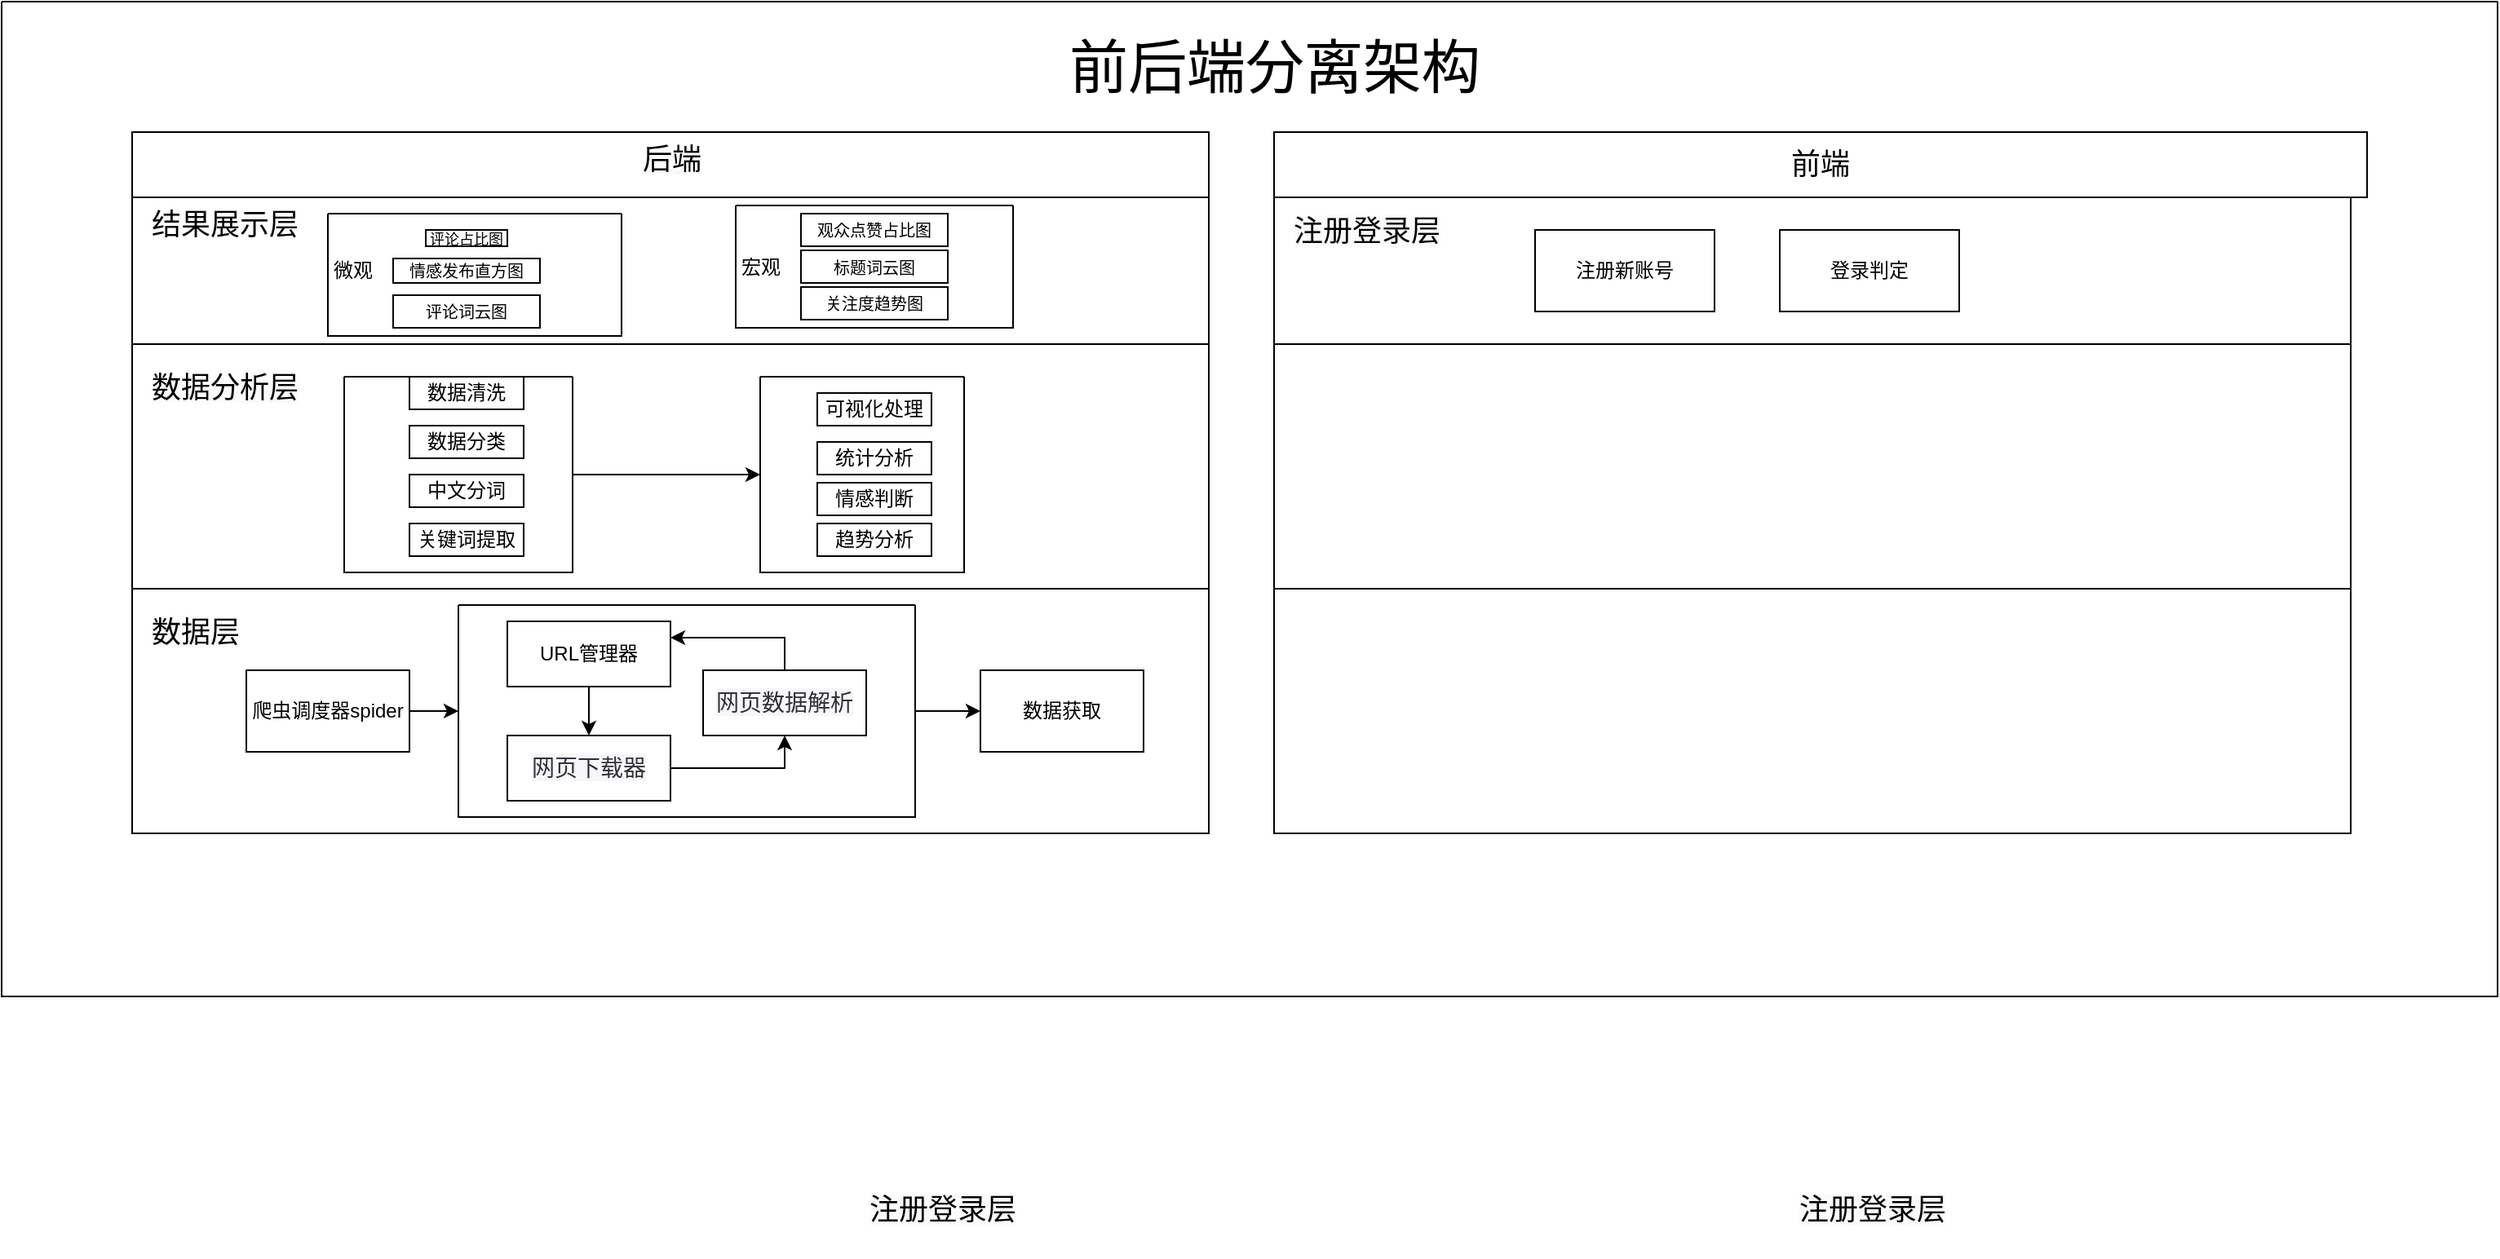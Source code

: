 <mxfile version="24.2.2" type="github">
  <diagram id="prtHgNgQTEPvFCAcTncT" name="Page-1">
    <mxGraphModel dx="2163" dy="734" grid="1" gridSize="10" guides="1" tooltips="1" connect="1" arrows="1" fold="1" page="1" pageScale="1" pageWidth="827" pageHeight="1169" math="0" shadow="0">
      <root>
        <mxCell id="0" />
        <mxCell id="1" parent="0" />
        <mxCell id="906hW7KmR7PjZ_wDBqUE-54" value="" style="rounded=0;whiteSpace=wrap;html=1;" vertex="1" parent="1">
          <mxGeometry x="40" y="110" width="660" height="430" as="geometry" />
        </mxCell>
        <mxCell id="906hW7KmR7PjZ_wDBqUE-55" value="" style="rounded=0;whiteSpace=wrap;html=1;" vertex="1" parent="1">
          <mxGeometry x="40" y="110" width="660" height="130" as="geometry" />
        </mxCell>
        <mxCell id="906hW7KmR7PjZ_wDBqUE-61" value="" style="rounded=0;whiteSpace=wrap;html=1;" vertex="1" parent="1">
          <mxGeometry x="740" y="110" width="660" height="430" as="geometry" />
        </mxCell>
        <mxCell id="906hW7KmR7PjZ_wDBqUE-62" value="" style="rounded=0;whiteSpace=wrap;html=1;" vertex="1" parent="1">
          <mxGeometry x="740" y="110" width="660" height="130" as="geometry" />
        </mxCell>
        <mxCell id="906hW7KmR7PjZ_wDBqUE-63" value="" style="rounded=0;whiteSpace=wrap;html=1;" vertex="1" parent="1">
          <mxGeometry x="740" y="390" width="660" height="150" as="geometry" />
        </mxCell>
        <mxCell id="906hW7KmR7PjZ_wDBqUE-76" value="&lt;span style=&quot;color: rgb(0, 0, 0); font-family: Helvetica; font-style: normal; font-variant-ligatures: normal; font-variant-caps: normal; font-weight: 400; letter-spacing: normal; orphans: 2; text-align: center; text-indent: 0px; text-transform: none; widows: 2; word-spacing: 0px; -webkit-text-stroke-width: 0px; white-space: normal; background-color: rgb(251, 251, 251); text-decoration-thickness: initial; text-decoration-style: initial; text-decoration-color: initial; float: none; display: inline !important;&quot;&gt;&lt;font style=&quot;font-size: 18px;&quot;&gt;后端&lt;/font&gt;&lt;/span&gt;" style="text;whiteSpace=wrap;html=1;" vertex="1" parent="1">
          <mxGeometry x="351" y="110" width="126" height="40" as="geometry" />
        </mxCell>
        <mxCell id="906hW7KmR7PjZ_wDBqUE-95" value="&lt;span style=&quot;color: rgb(0, 0, 0); font-family: Helvetica; font-style: normal; font-variant-ligatures: normal; font-variant-caps: normal; font-weight: 400; letter-spacing: normal; orphans: 2; text-align: center; text-indent: 0px; text-transform: none; widows: 2; word-spacing: 0px; -webkit-text-stroke-width: 0px; white-space: normal; background-color: rgb(251, 251, 251); text-decoration-thickness: initial; text-decoration-style: initial; text-decoration-color: initial; float: none; display: inline !important;&quot;&gt;&lt;font style=&quot;font-size: 18px;&quot;&gt;数据分析层&lt;/font&gt;&lt;/span&gt;" style="text;whiteSpace=wrap;html=1;" vertex="1" parent="1">
          <mxGeometry x="50" y="250" width="100" height="40" as="geometry" />
        </mxCell>
        <mxCell id="906hW7KmR7PjZ_wDBqUE-66" value="" style="swimlane;startSize=0;" vertex="1" parent="1">
          <mxGeometry x="-40" y="30" width="1530" height="610" as="geometry" />
        </mxCell>
        <mxCell id="906hW7KmR7PjZ_wDBqUE-68" value="&lt;font style=&quot;font-size: 36px;&quot;&gt;前后端分离架构&lt;/font&gt;" style="text;html=1;align=center;verticalAlign=middle;resizable=0;points=[];autosize=1;strokeColor=none;fillColor=none;" vertex="1" parent="906hW7KmR7PjZ_wDBqUE-66">
          <mxGeometry x="640" y="10" width="280" height="60" as="geometry" />
        </mxCell>
        <mxCell id="906hW7KmR7PjZ_wDBqUE-71" value="数据层" style="rounded=0;whiteSpace=wrap;html=1;" vertex="1" parent="906hW7KmR7PjZ_wDBqUE-66">
          <mxGeometry x="80" y="360" width="80" height="30" as="geometry" />
        </mxCell>
        <mxCell id="906hW7KmR7PjZ_wDBqUE-56" value="" style="rounded=0;whiteSpace=wrap;html=1;" vertex="1" parent="906hW7KmR7PjZ_wDBqUE-66">
          <mxGeometry x="80" y="360" width="660" height="150" as="geometry" />
        </mxCell>
        <mxCell id="906hW7KmR7PjZ_wDBqUE-72" value="&lt;span style=&quot;color: rgb(0, 0, 0); font-family: Helvetica; font-style: normal; font-variant-ligatures: normal; font-variant-caps: normal; font-weight: 400; letter-spacing: normal; orphans: 2; text-align: center; text-indent: 0px; text-transform: none; widows: 2; word-spacing: 0px; -webkit-text-stroke-width: 0px; white-space: normal; background-color: rgb(251, 251, 251); text-decoration-thickness: initial; text-decoration-style: initial; text-decoration-color: initial; float: none; display: inline !important;&quot;&gt;&lt;font style=&quot;font-size: 18px;&quot;&gt;数据层&lt;/font&gt;&lt;/span&gt;" style="text;whiteSpace=wrap;html=1;" vertex="1" parent="906hW7KmR7PjZ_wDBqUE-66">
          <mxGeometry x="90" y="370" width="70" height="40" as="geometry" />
        </mxCell>
        <mxCell id="906hW7KmR7PjZ_wDBqUE-83" style="edgeStyle=orthogonalEdgeStyle;rounded=0;orthogonalLoop=1;jettySize=auto;html=1;entryX=0;entryY=0.5;entryDx=0;entryDy=0;" edge="1" parent="906hW7KmR7PjZ_wDBqUE-66" source="906hW7KmR7PjZ_wDBqUE-74" target="906hW7KmR7PjZ_wDBqUE-81">
          <mxGeometry relative="1" as="geometry" />
        </mxCell>
        <mxCell id="906hW7KmR7PjZ_wDBqUE-74" value="爬虫调度器spider" style="rounded=0;whiteSpace=wrap;html=1;" vertex="1" parent="906hW7KmR7PjZ_wDBqUE-66">
          <mxGeometry x="150" y="410" width="100" height="50" as="geometry" />
        </mxCell>
        <mxCell id="906hW7KmR7PjZ_wDBqUE-75" value="" style="rounded=0;whiteSpace=wrap;html=1;" vertex="1" parent="906hW7KmR7PjZ_wDBqUE-66">
          <mxGeometry x="80" y="120" width="660" height="90" as="geometry" />
        </mxCell>
        <mxCell id="906hW7KmR7PjZ_wDBqUE-86" style="edgeStyle=orthogonalEdgeStyle;rounded=0;orthogonalLoop=1;jettySize=auto;html=1;exitX=0.5;exitY=1;exitDx=0;exitDy=0;entryX=0.5;entryY=0;entryDx=0;entryDy=0;" edge="1" parent="906hW7KmR7PjZ_wDBqUE-66" source="906hW7KmR7PjZ_wDBqUE-77" target="906hW7KmR7PjZ_wDBqUE-78">
          <mxGeometry relative="1" as="geometry" />
        </mxCell>
        <mxCell id="906hW7KmR7PjZ_wDBqUE-87" style="edgeStyle=orthogonalEdgeStyle;rounded=0;orthogonalLoop=1;jettySize=auto;html=1;exitX=1;exitY=0.5;exitDx=0;exitDy=0;entryX=0.5;entryY=1;entryDx=0;entryDy=0;" edge="1" parent="906hW7KmR7PjZ_wDBqUE-66" source="906hW7KmR7PjZ_wDBqUE-78" target="906hW7KmR7PjZ_wDBqUE-79">
          <mxGeometry relative="1" as="geometry" />
        </mxCell>
        <mxCell id="906hW7KmR7PjZ_wDBqUE-78" value="&lt;span style=&quot;--tw-border-spacing-x: 0; --tw-border-spacing-y: 0; --tw-translate-x: 0; --tw-translate-y: 0; --tw-rotate: 0; --tw-skew-x: 0; --tw-skew-y: 0; --tw-scale-x: 1; --tw-scale-y: 1; --tw-pan-x: ; --tw-pan-y: ; --tw-pinch-zoom: ; --tw-scroll-snap-strictness: proximity; --tw-gradient-from-position: ; --tw-gradient-via-position: ; --tw-gradient-to-position: ; --tw-ordinal: ; --tw-slashed-zero: ; --tw-numeric-figure: ; --tw-numeric-spacing: ; --tw-numeric-fraction: ; --tw-ring-inset: ; --tw-ring-offset-width: 0px; --tw-ring-offset-color: #fff; --tw-ring-color: rgba(59,130,246,.5); --tw-ring-offset-shadow: 0 0 #0000; --tw-ring-shadow: 0 0 #0000; --tw-shadow: 0 0 #0000; --tw-shadow-colored: 0 0 #0000; --tw-blur: ; --tw-brightness: ; --tw-contrast: ; --tw-grayscale: ; --tw-hue-rotate: ; --tw-invert: ; --tw-saturate: ; --tw-sepia: ; --tw-drop-shadow: ; --tw-backdrop-blur: ; --tw-backdrop-brightness: ; --tw-backdrop-contrast: ; --tw-backdrop-grayscale: ; --tw-backdrop-hue-rotate: ; --tw-backdrop-invert: ; --tw-backdrop-opacity: ; --tw-backdrop-saturate: ; --tw-backdrop-sepia: ; -webkit-font-smoothing: antialiased; box-sizing: border-box; color: rgb(46, 50, 56); font-family: &amp;quot;SF Pro Display&amp;quot;, -apple-system, BlinkMacSystemFont, &amp;quot;Segoe UI&amp;quot;, &amp;quot;PingFang SC&amp;quot;, &amp;quot;Hiragino Sans GB&amp;quot;, &amp;quot;Microsoft YaHei&amp;quot;, &amp;quot;Helvetica Neue&amp;quot;, Helvetica, Arial, sans-serif; font-size: 14px; text-align: left; background-color: rgb(247, 247, 250);&quot;&gt;网页下载器&lt;/span&gt;" style="rounded=0;whiteSpace=wrap;html=1;" vertex="1" parent="906hW7KmR7PjZ_wDBqUE-66">
          <mxGeometry x="310" y="450" width="100" height="40" as="geometry" />
        </mxCell>
        <mxCell id="906hW7KmR7PjZ_wDBqUE-88" style="edgeStyle=orthogonalEdgeStyle;rounded=0;orthogonalLoop=1;jettySize=auto;html=1;exitX=0.5;exitY=0;exitDx=0;exitDy=0;entryX=1;entryY=0.25;entryDx=0;entryDy=0;" edge="1" parent="906hW7KmR7PjZ_wDBqUE-66" source="906hW7KmR7PjZ_wDBqUE-79" target="906hW7KmR7PjZ_wDBqUE-77">
          <mxGeometry relative="1" as="geometry">
            <Array as="points">
              <mxPoint x="480" y="390" />
            </Array>
          </mxGeometry>
        </mxCell>
        <mxCell id="906hW7KmR7PjZ_wDBqUE-79" value="&lt;span style=&quot;--tw-border-spacing-x: 0; --tw-border-spacing-y: 0; --tw-translate-x: 0; --tw-translate-y: 0; --tw-rotate: 0; --tw-skew-x: 0; --tw-skew-y: 0; --tw-scale-x: 1; --tw-scale-y: 1; --tw-pan-x: ; --tw-pan-y: ; --tw-pinch-zoom: ; --tw-scroll-snap-strictness: proximity; --tw-gradient-from-position: ; --tw-gradient-via-position: ; --tw-gradient-to-position: ; --tw-ordinal: ; --tw-slashed-zero: ; --tw-numeric-figure: ; --tw-numeric-spacing: ; --tw-numeric-fraction: ; --tw-ring-inset: ; --tw-ring-offset-width: 0px; --tw-ring-offset-color: #fff; --tw-ring-color: rgba(59,130,246,.5); --tw-ring-offset-shadow: 0 0 #0000; --tw-ring-shadow: 0 0 #0000; --tw-shadow: 0 0 #0000; --tw-shadow-colored: 0 0 #0000; --tw-blur: ; --tw-brightness: ; --tw-contrast: ; --tw-grayscale: ; --tw-hue-rotate: ; --tw-invert: ; --tw-saturate: ; --tw-sepia: ; --tw-drop-shadow: ; --tw-backdrop-blur: ; --tw-backdrop-brightness: ; --tw-backdrop-contrast: ; --tw-backdrop-grayscale: ; --tw-backdrop-hue-rotate: ; --tw-backdrop-invert: ; --tw-backdrop-opacity: ; --tw-backdrop-saturate: ; --tw-backdrop-sepia: ; -webkit-font-smoothing: antialiased; box-sizing: border-box; color: rgb(46, 50, 56); font-family: &amp;quot;SF Pro Display&amp;quot;, -apple-system, BlinkMacSystemFont, &amp;quot;Segoe UI&amp;quot;, &amp;quot;PingFang SC&amp;quot;, &amp;quot;Hiragino Sans GB&amp;quot;, &amp;quot;Microsoft YaHei&amp;quot;, &amp;quot;Helvetica Neue&amp;quot;, Helvetica, Arial, sans-serif; font-size: 14px; text-align: left; background-color: rgb(247, 247, 250);&quot;&gt;网页数据解析&lt;/span&gt;" style="rounded=0;whiteSpace=wrap;html=1;" vertex="1" parent="906hW7KmR7PjZ_wDBqUE-66">
          <mxGeometry x="430" y="410" width="100" height="40" as="geometry" />
        </mxCell>
        <mxCell id="906hW7KmR7PjZ_wDBqUE-84" style="edgeStyle=orthogonalEdgeStyle;rounded=0;orthogonalLoop=1;jettySize=auto;html=1;exitX=1;exitY=0.5;exitDx=0;exitDy=0;" edge="1" parent="906hW7KmR7PjZ_wDBqUE-66" source="906hW7KmR7PjZ_wDBqUE-81" target="906hW7KmR7PjZ_wDBqUE-82">
          <mxGeometry relative="1" as="geometry" />
        </mxCell>
        <mxCell id="906hW7KmR7PjZ_wDBqUE-81" value="" style="swimlane;startSize=0;" vertex="1" parent="906hW7KmR7PjZ_wDBqUE-66">
          <mxGeometry x="280" y="370" width="280" height="130" as="geometry" />
        </mxCell>
        <mxCell id="906hW7KmR7PjZ_wDBqUE-77" value="URL管理器" style="rounded=0;whiteSpace=wrap;html=1;" vertex="1" parent="906hW7KmR7PjZ_wDBqUE-81">
          <mxGeometry x="30" y="10" width="100" height="40" as="geometry" />
        </mxCell>
        <mxCell id="906hW7KmR7PjZ_wDBqUE-82" value="数据获取" style="rounded=0;whiteSpace=wrap;html=1;" vertex="1" parent="906hW7KmR7PjZ_wDBqUE-66">
          <mxGeometry x="600" y="410" width="100" height="50" as="geometry" />
        </mxCell>
        <mxCell id="906hW7KmR7PjZ_wDBqUE-107" value="数据分类" style="rounded=0;whiteSpace=wrap;html=1;" vertex="1" parent="906hW7KmR7PjZ_wDBqUE-66">
          <mxGeometry x="250" y="260" width="70" height="20" as="geometry" />
        </mxCell>
        <mxCell id="906hW7KmR7PjZ_wDBqUE-102" value="数据清洗" style="rounded=0;whiteSpace=wrap;html=1;" vertex="1" parent="906hW7KmR7PjZ_wDBqUE-66">
          <mxGeometry x="250" y="230" width="70" height="20" as="geometry" />
        </mxCell>
        <mxCell id="906hW7KmR7PjZ_wDBqUE-109" value="关键词提取" style="rounded=0;whiteSpace=wrap;html=1;" vertex="1" parent="906hW7KmR7PjZ_wDBqUE-66">
          <mxGeometry x="250" y="320" width="70" height="20" as="geometry" />
        </mxCell>
        <mxCell id="906hW7KmR7PjZ_wDBqUE-108" value="中文分词" style="rounded=0;whiteSpace=wrap;html=1;" vertex="1" parent="906hW7KmR7PjZ_wDBqUE-66">
          <mxGeometry x="250" y="290" width="70" height="20" as="geometry" />
        </mxCell>
        <mxCell id="906hW7KmR7PjZ_wDBqUE-122" value="&lt;div style=&quot;text-align: center;&quot;&gt;&lt;span style=&quot;font-size: 18px;&quot;&gt;结果展示层&lt;/span&gt;&lt;/div&gt;" style="text;whiteSpace=wrap;html=1;" vertex="1" parent="906hW7KmR7PjZ_wDBqUE-66">
          <mxGeometry x="90" y="120" width="100" height="40" as="geometry" />
        </mxCell>
        <mxCell id="906hW7KmR7PjZ_wDBqUE-126" value="&lt;span style=&quot;font-size: 10px;&quot;&gt;评论词云图&lt;/span&gt;" style="rounded=0;whiteSpace=wrap;html=1;" vertex="1" parent="906hW7KmR7PjZ_wDBqUE-66">
          <mxGeometry x="240" y="180" width="90" height="20" as="geometry" />
        </mxCell>
        <mxCell id="906hW7KmR7PjZ_wDBqUE-127" value="&lt;span style=&quot;font-size: 10px;&quot;&gt;观众点赞占比图&lt;/span&gt;" style="rounded=0;whiteSpace=wrap;html=1;" vertex="1" parent="906hW7KmR7PjZ_wDBqUE-66">
          <mxGeometry x="490" y="130" width="90" height="20" as="geometry" />
        </mxCell>
        <mxCell id="906hW7KmR7PjZ_wDBqUE-128" value="&lt;span style=&quot;font-size: 10px;&quot;&gt;标题词云图&lt;/span&gt;" style="rounded=0;whiteSpace=wrap;html=1;" vertex="1" parent="906hW7KmR7PjZ_wDBqUE-66">
          <mxGeometry x="490" y="152.5" width="90" height="20" as="geometry" />
        </mxCell>
        <mxCell id="906hW7KmR7PjZ_wDBqUE-183" value="&lt;span style=&quot;font-size: 10px;&quot;&gt;关注度趋势图&lt;/span&gt;" style="rounded=0;whiteSpace=wrap;html=1;" vertex="1" parent="906hW7KmR7PjZ_wDBqUE-66">
          <mxGeometry x="490" y="175" width="90" height="20" as="geometry" />
        </mxCell>
        <mxCell id="906hW7KmR7PjZ_wDBqUE-184" value="" style="swimlane;startSize=0;" vertex="1" parent="906hW7KmR7PjZ_wDBqUE-66">
          <mxGeometry x="200" y="130" width="180" height="75" as="geometry">
            <mxRectangle x="200" y="130" width="50" height="40" as="alternateBounds" />
          </mxGeometry>
        </mxCell>
        <mxCell id="906hW7KmR7PjZ_wDBqUE-125" value="&lt;font style=&quot;font-size: 10px;&quot;&gt;情感发布直方图&lt;/font&gt;" style="rounded=0;whiteSpace=wrap;html=1;" vertex="1" parent="906hW7KmR7PjZ_wDBqUE-184">
          <mxGeometry x="40" y="27.5" width="90" height="15" as="geometry" />
        </mxCell>
        <mxCell id="906hW7KmR7PjZ_wDBqUE-210" value="微观" style="text;html=1;align=center;verticalAlign=middle;resizable=0;points=[];autosize=1;strokeColor=none;fillColor=none;" vertex="1" parent="906hW7KmR7PjZ_wDBqUE-184">
          <mxGeometry x="-10" y="20" width="50" height="30" as="geometry" />
        </mxCell>
        <mxCell id="906hW7KmR7PjZ_wDBqUE-202" value="" style="swimlane;startSize=0;" vertex="1" parent="906hW7KmR7PjZ_wDBqUE-66">
          <mxGeometry x="450" y="125" width="170" height="75" as="geometry">
            <mxRectangle x="200" y="130" width="50" height="40" as="alternateBounds" />
          </mxGeometry>
        </mxCell>
        <mxCell id="906hW7KmR7PjZ_wDBqUE-211" value="宏观" style="text;html=1;align=center;verticalAlign=middle;resizable=0;points=[];autosize=1;strokeColor=none;fillColor=none;" vertex="1" parent="906hW7KmR7PjZ_wDBqUE-202">
          <mxGeometry x="-10" y="22.5" width="50" height="30" as="geometry" />
        </mxCell>
        <mxCell id="906hW7KmR7PjZ_wDBqUE-123" value="&lt;font style=&quot;font-size: 9px;&quot;&gt;评论占比图&lt;/font&gt;" style="rounded=0;whiteSpace=wrap;html=1;" vertex="1" parent="906hW7KmR7PjZ_wDBqUE-66">
          <mxGeometry x="260" y="140" width="50" height="10" as="geometry" />
        </mxCell>
        <mxCell id="906hW7KmR7PjZ_wDBqUE-219" value="登录判定" style="rounded=0;whiteSpace=wrap;html=1;" vertex="1" parent="906hW7KmR7PjZ_wDBqUE-66">
          <mxGeometry x="1090" y="140" width="110" height="50" as="geometry" />
        </mxCell>
        <mxCell id="906hW7KmR7PjZ_wDBqUE-121" style="edgeStyle=orthogonalEdgeStyle;rounded=0;orthogonalLoop=1;jettySize=auto;html=1;entryX=0;entryY=0.5;entryDx=0;entryDy=0;" edge="1" parent="1" source="906hW7KmR7PjZ_wDBqUE-111" target="906hW7KmR7PjZ_wDBqUE-120">
          <mxGeometry relative="1" as="geometry" />
        </mxCell>
        <mxCell id="906hW7KmR7PjZ_wDBqUE-111" value="" style="swimlane;startSize=0;" vertex="1" parent="1">
          <mxGeometry x="170" y="260" width="140" height="120" as="geometry" />
        </mxCell>
        <mxCell id="906hW7KmR7PjZ_wDBqUE-112" value="可视化处理" style="rounded=0;whiteSpace=wrap;html=1;" vertex="1" parent="1">
          <mxGeometry x="460" y="270" width="70" height="20" as="geometry" />
        </mxCell>
        <mxCell id="906hW7KmR7PjZ_wDBqUE-113" value="统计分析" style="rounded=0;whiteSpace=wrap;html=1;" vertex="1" parent="1">
          <mxGeometry x="460" y="300" width="70" height="20" as="geometry" />
        </mxCell>
        <mxCell id="906hW7KmR7PjZ_wDBqUE-114" value="情感判断" style="rounded=0;whiteSpace=wrap;html=1;" vertex="1" parent="1">
          <mxGeometry x="460" y="325" width="70" height="20" as="geometry" />
        </mxCell>
        <mxCell id="906hW7KmR7PjZ_wDBqUE-115" value="趋势分析" style="rounded=0;whiteSpace=wrap;html=1;" vertex="1" parent="1">
          <mxGeometry x="460" y="350" width="70" height="20" as="geometry" />
        </mxCell>
        <mxCell id="906hW7KmR7PjZ_wDBqUE-120" value="" style="swimlane;startSize=0;" vertex="1" parent="1">
          <mxGeometry x="425" y="260" width="125" height="120" as="geometry" />
        </mxCell>
        <mxCell id="906hW7KmR7PjZ_wDBqUE-212" value="&lt;font style=&quot;font-size: 18px;&quot;&gt;前端&lt;/font&gt;" style="rounded=0;whiteSpace=wrap;html=1;" vertex="1" parent="1">
          <mxGeometry x="740" y="110" width="670" height="40" as="geometry" />
        </mxCell>
        <mxCell id="906hW7KmR7PjZ_wDBqUE-213" value="&lt;br style=&quot;forced-color-adjust: none; color: rgb(0, 0, 0); font-family: Helvetica; font-size: 12px; font-style: normal; font-variant-ligatures: normal; font-variant-caps: normal; font-weight: 400; letter-spacing: normal; orphans: 2; text-align: center; text-indent: 0px; text-transform: none; widows: 2; word-spacing: 0px; -webkit-text-stroke-width: 0px; white-space: normal; background-color: rgb(251, 251, 251); text-decoration-thickness: initial; text-decoration-style: initial; text-decoration-color: initial;&quot;&gt;&lt;span style=&quot;forced-color-adjust: none; color: rgb(0, 0, 0); font-family: Helvetica; font-style: normal; font-variant-ligatures: normal; font-variant-caps: normal; font-weight: 400; letter-spacing: normal; orphans: 2; text-align: center; text-indent: 0px; text-transform: none; widows: 2; word-spacing: 0px; -webkit-text-stroke-width: 0px; white-space: normal; text-decoration-thickness: initial; text-decoration-style: initial; text-decoration-color: initial; font-size: 18px; background-color: rgb(251, 251, 251); float: none; display: inline !important;&quot;&gt;注册登录层&lt;/span&gt;" style="text;whiteSpace=wrap;html=1;" vertex="1" parent="1">
          <mxGeometry x="750" y="140" width="120" height="60" as="geometry" />
        </mxCell>
        <mxCell id="906hW7KmR7PjZ_wDBqUE-216" value="&lt;br style=&quot;forced-color-adjust: none; color: rgb(0, 0, 0); font-family: Helvetica; font-size: 12px; font-style: normal; font-variant-ligatures: normal; font-variant-caps: normal; font-weight: 400; letter-spacing: normal; orphans: 2; text-align: center; text-indent: 0px; text-transform: none; widows: 2; word-spacing: 0px; -webkit-text-stroke-width: 0px; white-space: normal; background-color: rgb(251, 251, 251); text-decoration-thickness: initial; text-decoration-style: initial; text-decoration-color: initial;&quot;&gt;&lt;span style=&quot;forced-color-adjust: none; color: rgb(0, 0, 0); font-family: Helvetica; font-style: normal; font-variant-ligatures: normal; font-variant-caps: normal; font-weight: 400; letter-spacing: normal; orphans: 2; text-align: center; text-indent: 0px; text-transform: none; widows: 2; word-spacing: 0px; -webkit-text-stroke-width: 0px; white-space: normal; text-decoration-thickness: initial; text-decoration-style: initial; text-decoration-color: initial; font-size: 18px; background-color: rgb(251, 251, 251); float: none; display: inline !important;&quot;&gt;注册登录层&lt;/span&gt;" style="text;whiteSpace=wrap;html=1;" vertex="1" parent="1">
          <mxGeometry x="490" y="740" width="120" height="60" as="geometry" />
        </mxCell>
        <mxCell id="906hW7KmR7PjZ_wDBqUE-217" value="&lt;br style=&quot;forced-color-adjust: none; color: rgb(0, 0, 0); font-family: Helvetica; font-size: 12px; font-style: normal; font-variant-ligatures: normal; font-variant-caps: normal; font-weight: 400; letter-spacing: normal; orphans: 2; text-align: center; text-indent: 0px; text-transform: none; widows: 2; word-spacing: 0px; -webkit-text-stroke-width: 0px; white-space: normal; background-color: rgb(251, 251, 251); text-decoration-thickness: initial; text-decoration-style: initial; text-decoration-color: initial;&quot;&gt;&lt;span style=&quot;forced-color-adjust: none; color: rgb(0, 0, 0); font-family: Helvetica; font-style: normal; font-variant-ligatures: normal; font-variant-caps: normal; font-weight: 400; letter-spacing: normal; orphans: 2; text-align: center; text-indent: 0px; text-transform: none; widows: 2; word-spacing: 0px; -webkit-text-stroke-width: 0px; white-space: normal; text-decoration-thickness: initial; text-decoration-style: initial; text-decoration-color: initial; font-size: 18px; background-color: rgb(251, 251, 251); float: none; display: inline !important;&quot;&gt;注册登录层&lt;/span&gt;" style="text;whiteSpace=wrap;html=1;" vertex="1" parent="1">
          <mxGeometry x="1060" y="740" width="120" height="60" as="geometry" />
        </mxCell>
        <mxCell id="906hW7KmR7PjZ_wDBqUE-218" value="注册新账号" style="rounded=0;whiteSpace=wrap;html=1;" vertex="1" parent="1">
          <mxGeometry x="900" y="170" width="110" height="50" as="geometry" />
        </mxCell>
      </root>
    </mxGraphModel>
  </diagram>
</mxfile>

